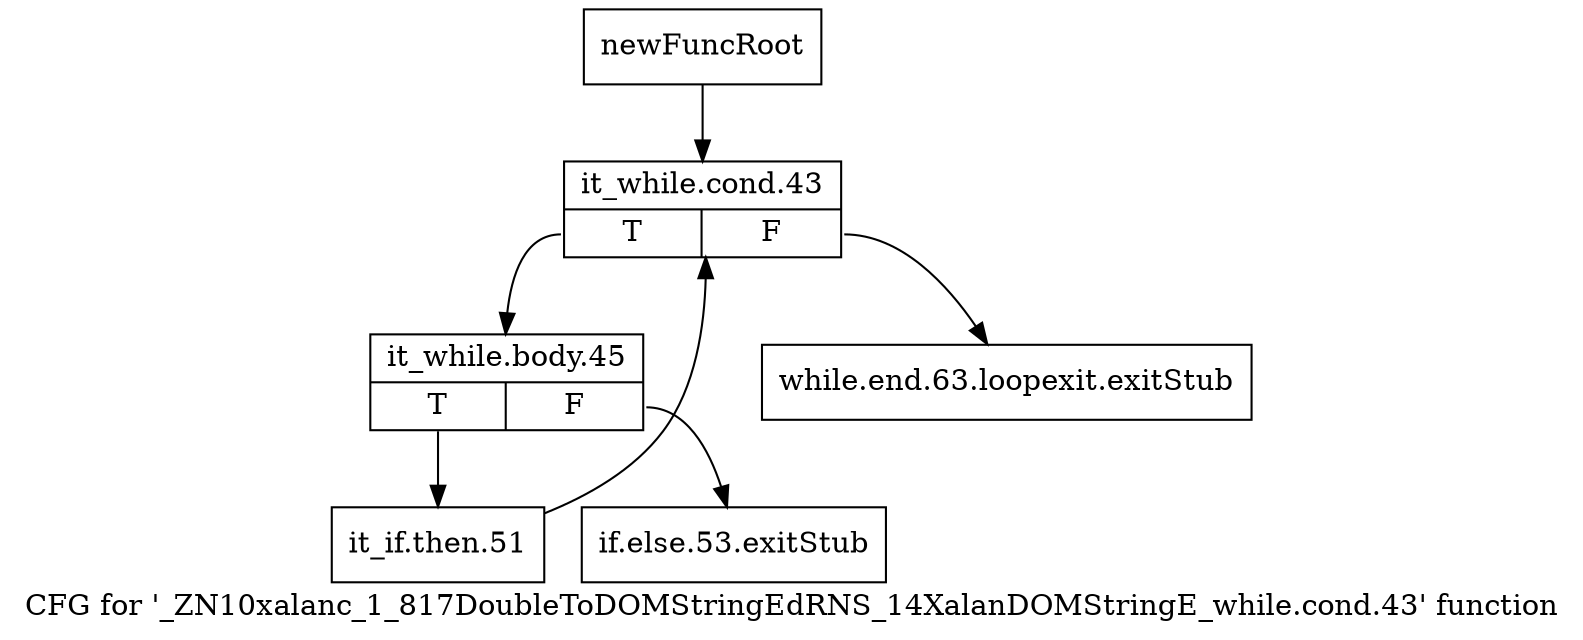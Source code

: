 digraph "CFG for '_ZN10xalanc_1_817DoubleToDOMStringEdRNS_14XalanDOMStringE_while.cond.43' function" {
	label="CFG for '_ZN10xalanc_1_817DoubleToDOMStringEdRNS_14XalanDOMStringE_while.cond.43' function";

	Node0x9d38700 [shape=record,label="{newFuncRoot}"];
	Node0x9d38700 -> Node0x9d387f0;
	Node0x9d38750 [shape=record,label="{while.end.63.loopexit.exitStub}"];
	Node0x9d387a0 [shape=record,label="{if.else.53.exitStub}"];
	Node0x9d387f0 [shape=record,label="{it_while.cond.43|{<s0>T|<s1>F}}"];
	Node0x9d387f0:s0 -> Node0x9d38840;
	Node0x9d387f0:s1 -> Node0x9d38750;
	Node0x9d38840 [shape=record,label="{it_while.body.45|{<s0>T|<s1>F}}"];
	Node0x9d38840:s0 -> Node0x9d38890;
	Node0x9d38840:s1 -> Node0x9d387a0;
	Node0x9d38890 [shape=record,label="{it_if.then.51}"];
	Node0x9d38890 -> Node0x9d387f0;
}
